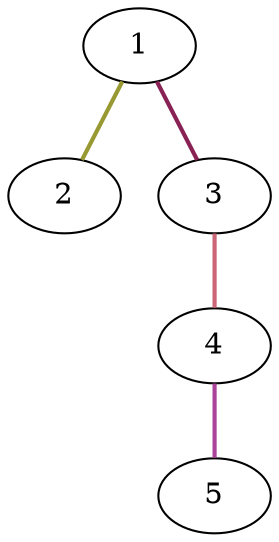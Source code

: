 graph {
	graph [rankdir=BT]
	1
	2
	2 -- 1 [color="#999933" style=bold]
	3
	3 -- 1 [color="#882255" style=bold]
	4
	4 -- 3 [color="#CC6677" style=bold]
	5
	5 -- 4 [color="#AA4499" style=bold]
}